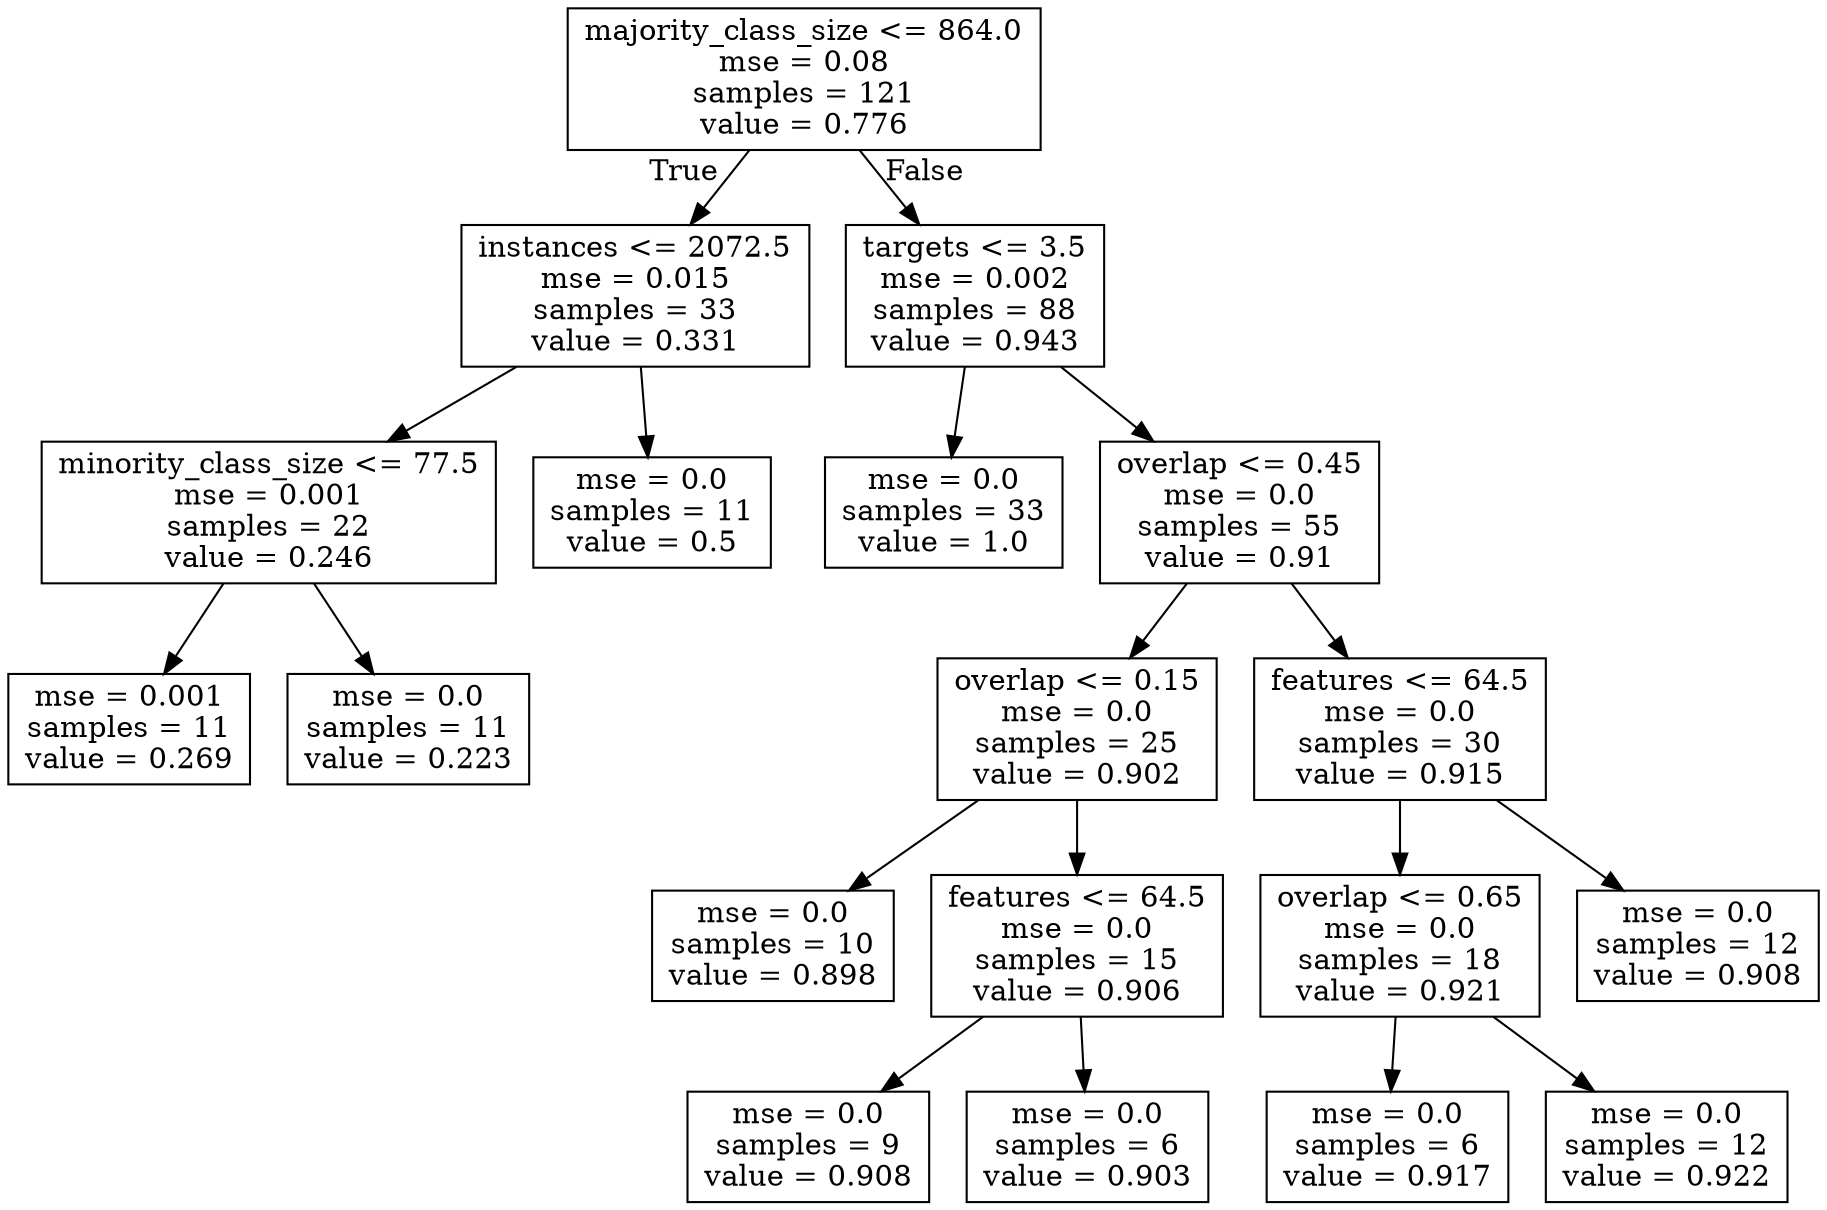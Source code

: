 digraph Tree {
node [shape=box] ;
0 [label="majority_class_size <= 864.0\nmse = 0.08\nsamples = 121\nvalue = 0.776"] ;
1 [label="instances <= 2072.5\nmse = 0.015\nsamples = 33\nvalue = 0.331"] ;
0 -> 1 [labeldistance=2.5, labelangle=45, headlabel="True"] ;
2 [label="minority_class_size <= 77.5\nmse = 0.001\nsamples = 22\nvalue = 0.246"] ;
1 -> 2 ;
3 [label="mse = 0.001\nsamples = 11\nvalue = 0.269"] ;
2 -> 3 ;
4 [label="mse = 0.0\nsamples = 11\nvalue = 0.223"] ;
2 -> 4 ;
5 [label="mse = 0.0\nsamples = 11\nvalue = 0.5"] ;
1 -> 5 ;
6 [label="targets <= 3.5\nmse = 0.002\nsamples = 88\nvalue = 0.943"] ;
0 -> 6 [labeldistance=2.5, labelangle=-45, headlabel="False"] ;
7 [label="mse = 0.0\nsamples = 33\nvalue = 1.0"] ;
6 -> 7 ;
8 [label="overlap <= 0.45\nmse = 0.0\nsamples = 55\nvalue = 0.91"] ;
6 -> 8 ;
9 [label="overlap <= 0.15\nmse = 0.0\nsamples = 25\nvalue = 0.902"] ;
8 -> 9 ;
10 [label="mse = 0.0\nsamples = 10\nvalue = 0.898"] ;
9 -> 10 ;
11 [label="features <= 64.5\nmse = 0.0\nsamples = 15\nvalue = 0.906"] ;
9 -> 11 ;
12 [label="mse = 0.0\nsamples = 9\nvalue = 0.908"] ;
11 -> 12 ;
13 [label="mse = 0.0\nsamples = 6\nvalue = 0.903"] ;
11 -> 13 ;
14 [label="features <= 64.5\nmse = 0.0\nsamples = 30\nvalue = 0.915"] ;
8 -> 14 ;
15 [label="overlap <= 0.65\nmse = 0.0\nsamples = 18\nvalue = 0.921"] ;
14 -> 15 ;
16 [label="mse = 0.0\nsamples = 6\nvalue = 0.917"] ;
15 -> 16 ;
17 [label="mse = 0.0\nsamples = 12\nvalue = 0.922"] ;
15 -> 17 ;
18 [label="mse = 0.0\nsamples = 12\nvalue = 0.908"] ;
14 -> 18 ;
}